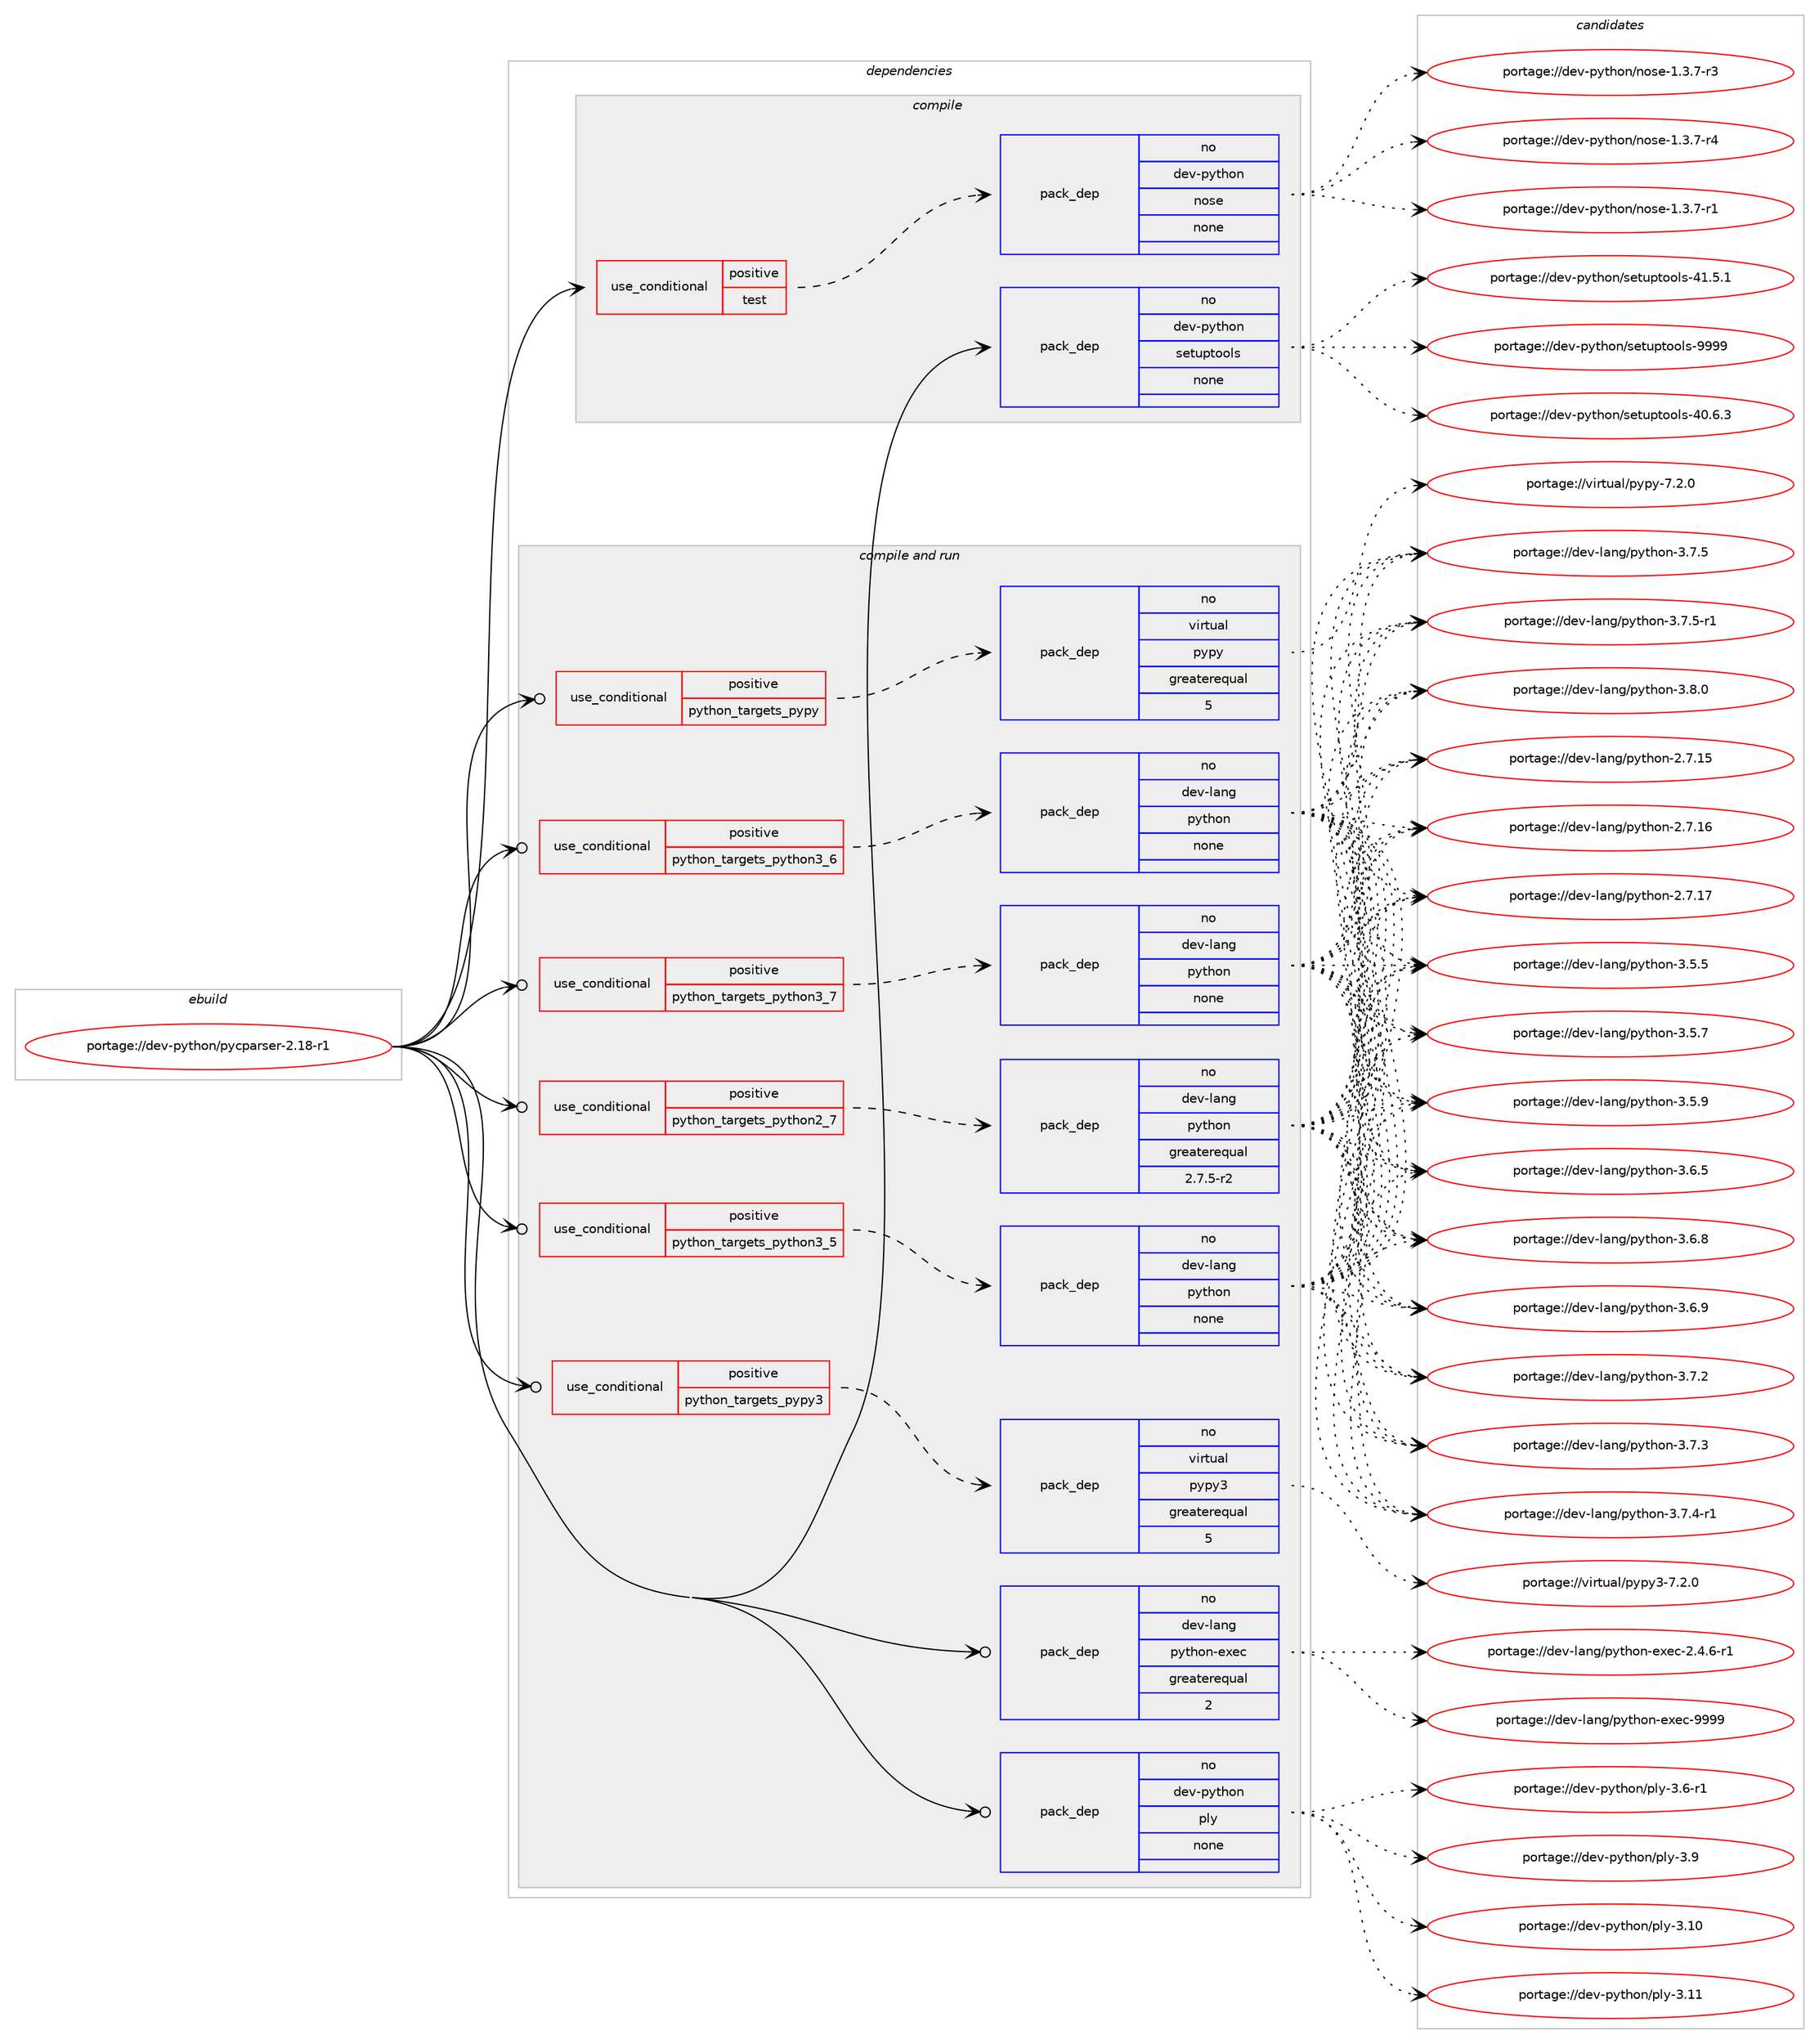 digraph prolog {

# *************
# Graph options
# *************

newrank=true;
concentrate=true;
compound=true;
graph [rankdir=LR,fontname=Helvetica,fontsize=10,ranksep=1.5];#, ranksep=2.5, nodesep=0.2];
edge  [arrowhead=vee];
node  [fontname=Helvetica,fontsize=10];

# **********
# The ebuild
# **********

subgraph cluster_leftcol {
color=gray;
rank=same;
label=<<i>ebuild</i>>;
id [label="portage://dev-python/pycparser-2.18-r1", color=red, width=4, href="../dev-python/pycparser-2.18-r1.svg"];
}

# ****************
# The dependencies
# ****************

subgraph cluster_midcol {
color=gray;
label=<<i>dependencies</i>>;
subgraph cluster_compile {
fillcolor="#eeeeee";
style=filled;
label=<<i>compile</i>>;
subgraph cond34926 {
dependency160122 [label=<<TABLE BORDER="0" CELLBORDER="1" CELLSPACING="0" CELLPADDING="4"><TR><TD ROWSPAN="3" CELLPADDING="10">use_conditional</TD></TR><TR><TD>positive</TD></TR><TR><TD>test</TD></TR></TABLE>>, shape=none, color=red];
subgraph pack121821 {
dependency160123 [label=<<TABLE BORDER="0" CELLBORDER="1" CELLSPACING="0" CELLPADDING="4" WIDTH="220"><TR><TD ROWSPAN="6" CELLPADDING="30">pack_dep</TD></TR><TR><TD WIDTH="110">no</TD></TR><TR><TD>dev-python</TD></TR><TR><TD>nose</TD></TR><TR><TD>none</TD></TR><TR><TD></TD></TR></TABLE>>, shape=none, color=blue];
}
dependency160122:e -> dependency160123:w [weight=20,style="dashed",arrowhead="vee"];
}
id:e -> dependency160122:w [weight=20,style="solid",arrowhead="vee"];
subgraph pack121822 {
dependency160124 [label=<<TABLE BORDER="0" CELLBORDER="1" CELLSPACING="0" CELLPADDING="4" WIDTH="220"><TR><TD ROWSPAN="6" CELLPADDING="30">pack_dep</TD></TR><TR><TD WIDTH="110">no</TD></TR><TR><TD>dev-python</TD></TR><TR><TD>setuptools</TD></TR><TR><TD>none</TD></TR><TR><TD></TD></TR></TABLE>>, shape=none, color=blue];
}
id:e -> dependency160124:w [weight=20,style="solid",arrowhead="vee"];
}
subgraph cluster_compileandrun {
fillcolor="#eeeeee";
style=filled;
label=<<i>compile and run</i>>;
subgraph cond34927 {
dependency160125 [label=<<TABLE BORDER="0" CELLBORDER="1" CELLSPACING="0" CELLPADDING="4"><TR><TD ROWSPAN="3" CELLPADDING="10">use_conditional</TD></TR><TR><TD>positive</TD></TR><TR><TD>python_targets_pypy</TD></TR></TABLE>>, shape=none, color=red];
subgraph pack121823 {
dependency160126 [label=<<TABLE BORDER="0" CELLBORDER="1" CELLSPACING="0" CELLPADDING="4" WIDTH="220"><TR><TD ROWSPAN="6" CELLPADDING="30">pack_dep</TD></TR><TR><TD WIDTH="110">no</TD></TR><TR><TD>virtual</TD></TR><TR><TD>pypy</TD></TR><TR><TD>greaterequal</TD></TR><TR><TD>5</TD></TR></TABLE>>, shape=none, color=blue];
}
dependency160125:e -> dependency160126:w [weight=20,style="dashed",arrowhead="vee"];
}
id:e -> dependency160125:w [weight=20,style="solid",arrowhead="odotvee"];
subgraph cond34928 {
dependency160127 [label=<<TABLE BORDER="0" CELLBORDER="1" CELLSPACING="0" CELLPADDING="4"><TR><TD ROWSPAN="3" CELLPADDING="10">use_conditional</TD></TR><TR><TD>positive</TD></TR><TR><TD>python_targets_pypy3</TD></TR></TABLE>>, shape=none, color=red];
subgraph pack121824 {
dependency160128 [label=<<TABLE BORDER="0" CELLBORDER="1" CELLSPACING="0" CELLPADDING="4" WIDTH="220"><TR><TD ROWSPAN="6" CELLPADDING="30">pack_dep</TD></TR><TR><TD WIDTH="110">no</TD></TR><TR><TD>virtual</TD></TR><TR><TD>pypy3</TD></TR><TR><TD>greaterequal</TD></TR><TR><TD>5</TD></TR></TABLE>>, shape=none, color=blue];
}
dependency160127:e -> dependency160128:w [weight=20,style="dashed",arrowhead="vee"];
}
id:e -> dependency160127:w [weight=20,style="solid",arrowhead="odotvee"];
subgraph cond34929 {
dependency160129 [label=<<TABLE BORDER="0" CELLBORDER="1" CELLSPACING="0" CELLPADDING="4"><TR><TD ROWSPAN="3" CELLPADDING="10">use_conditional</TD></TR><TR><TD>positive</TD></TR><TR><TD>python_targets_python2_7</TD></TR></TABLE>>, shape=none, color=red];
subgraph pack121825 {
dependency160130 [label=<<TABLE BORDER="0" CELLBORDER="1" CELLSPACING="0" CELLPADDING="4" WIDTH="220"><TR><TD ROWSPAN="6" CELLPADDING="30">pack_dep</TD></TR><TR><TD WIDTH="110">no</TD></TR><TR><TD>dev-lang</TD></TR><TR><TD>python</TD></TR><TR><TD>greaterequal</TD></TR><TR><TD>2.7.5-r2</TD></TR></TABLE>>, shape=none, color=blue];
}
dependency160129:e -> dependency160130:w [weight=20,style="dashed",arrowhead="vee"];
}
id:e -> dependency160129:w [weight=20,style="solid",arrowhead="odotvee"];
subgraph cond34930 {
dependency160131 [label=<<TABLE BORDER="0" CELLBORDER="1" CELLSPACING="0" CELLPADDING="4"><TR><TD ROWSPAN="3" CELLPADDING="10">use_conditional</TD></TR><TR><TD>positive</TD></TR><TR><TD>python_targets_python3_5</TD></TR></TABLE>>, shape=none, color=red];
subgraph pack121826 {
dependency160132 [label=<<TABLE BORDER="0" CELLBORDER="1" CELLSPACING="0" CELLPADDING="4" WIDTH="220"><TR><TD ROWSPAN="6" CELLPADDING="30">pack_dep</TD></TR><TR><TD WIDTH="110">no</TD></TR><TR><TD>dev-lang</TD></TR><TR><TD>python</TD></TR><TR><TD>none</TD></TR><TR><TD></TD></TR></TABLE>>, shape=none, color=blue];
}
dependency160131:e -> dependency160132:w [weight=20,style="dashed",arrowhead="vee"];
}
id:e -> dependency160131:w [weight=20,style="solid",arrowhead="odotvee"];
subgraph cond34931 {
dependency160133 [label=<<TABLE BORDER="0" CELLBORDER="1" CELLSPACING="0" CELLPADDING="4"><TR><TD ROWSPAN="3" CELLPADDING="10">use_conditional</TD></TR><TR><TD>positive</TD></TR><TR><TD>python_targets_python3_6</TD></TR></TABLE>>, shape=none, color=red];
subgraph pack121827 {
dependency160134 [label=<<TABLE BORDER="0" CELLBORDER="1" CELLSPACING="0" CELLPADDING="4" WIDTH="220"><TR><TD ROWSPAN="6" CELLPADDING="30">pack_dep</TD></TR><TR><TD WIDTH="110">no</TD></TR><TR><TD>dev-lang</TD></TR><TR><TD>python</TD></TR><TR><TD>none</TD></TR><TR><TD></TD></TR></TABLE>>, shape=none, color=blue];
}
dependency160133:e -> dependency160134:w [weight=20,style="dashed",arrowhead="vee"];
}
id:e -> dependency160133:w [weight=20,style="solid",arrowhead="odotvee"];
subgraph cond34932 {
dependency160135 [label=<<TABLE BORDER="0" CELLBORDER="1" CELLSPACING="0" CELLPADDING="4"><TR><TD ROWSPAN="3" CELLPADDING="10">use_conditional</TD></TR><TR><TD>positive</TD></TR><TR><TD>python_targets_python3_7</TD></TR></TABLE>>, shape=none, color=red];
subgraph pack121828 {
dependency160136 [label=<<TABLE BORDER="0" CELLBORDER="1" CELLSPACING="0" CELLPADDING="4" WIDTH="220"><TR><TD ROWSPAN="6" CELLPADDING="30">pack_dep</TD></TR><TR><TD WIDTH="110">no</TD></TR><TR><TD>dev-lang</TD></TR><TR><TD>python</TD></TR><TR><TD>none</TD></TR><TR><TD></TD></TR></TABLE>>, shape=none, color=blue];
}
dependency160135:e -> dependency160136:w [weight=20,style="dashed",arrowhead="vee"];
}
id:e -> dependency160135:w [weight=20,style="solid",arrowhead="odotvee"];
subgraph pack121829 {
dependency160137 [label=<<TABLE BORDER="0" CELLBORDER="1" CELLSPACING="0" CELLPADDING="4" WIDTH="220"><TR><TD ROWSPAN="6" CELLPADDING="30">pack_dep</TD></TR><TR><TD WIDTH="110">no</TD></TR><TR><TD>dev-lang</TD></TR><TR><TD>python-exec</TD></TR><TR><TD>greaterequal</TD></TR><TR><TD>2</TD></TR></TABLE>>, shape=none, color=blue];
}
id:e -> dependency160137:w [weight=20,style="solid",arrowhead="odotvee"];
subgraph pack121830 {
dependency160138 [label=<<TABLE BORDER="0" CELLBORDER="1" CELLSPACING="0" CELLPADDING="4" WIDTH="220"><TR><TD ROWSPAN="6" CELLPADDING="30">pack_dep</TD></TR><TR><TD WIDTH="110">no</TD></TR><TR><TD>dev-python</TD></TR><TR><TD>ply</TD></TR><TR><TD>none</TD></TR><TR><TD></TD></TR></TABLE>>, shape=none, color=blue];
}
id:e -> dependency160138:w [weight=20,style="solid",arrowhead="odotvee"];
}
subgraph cluster_run {
fillcolor="#eeeeee";
style=filled;
label=<<i>run</i>>;
}
}

# **************
# The candidates
# **************

subgraph cluster_choices {
rank=same;
color=gray;
label=<<i>candidates</i>>;

subgraph choice121821 {
color=black;
nodesep=1;
choiceportage10010111845112121116104111110471101111151014549465146554511449 [label="portage://dev-python/nose-1.3.7-r1", color=red, width=4,href="../dev-python/nose-1.3.7-r1.svg"];
choiceportage10010111845112121116104111110471101111151014549465146554511451 [label="portage://dev-python/nose-1.3.7-r3", color=red, width=4,href="../dev-python/nose-1.3.7-r3.svg"];
choiceportage10010111845112121116104111110471101111151014549465146554511452 [label="portage://dev-python/nose-1.3.7-r4", color=red, width=4,href="../dev-python/nose-1.3.7-r4.svg"];
dependency160123:e -> choiceportage10010111845112121116104111110471101111151014549465146554511449:w [style=dotted,weight="100"];
dependency160123:e -> choiceportage10010111845112121116104111110471101111151014549465146554511451:w [style=dotted,weight="100"];
dependency160123:e -> choiceportage10010111845112121116104111110471101111151014549465146554511452:w [style=dotted,weight="100"];
}
subgraph choice121822 {
color=black;
nodesep=1;
choiceportage100101118451121211161041111104711510111611711211611111110811545524846544651 [label="portage://dev-python/setuptools-40.6.3", color=red, width=4,href="../dev-python/setuptools-40.6.3.svg"];
choiceportage100101118451121211161041111104711510111611711211611111110811545524946534649 [label="portage://dev-python/setuptools-41.5.1", color=red, width=4,href="../dev-python/setuptools-41.5.1.svg"];
choiceportage10010111845112121116104111110471151011161171121161111111081154557575757 [label="portage://dev-python/setuptools-9999", color=red, width=4,href="../dev-python/setuptools-9999.svg"];
dependency160124:e -> choiceportage100101118451121211161041111104711510111611711211611111110811545524846544651:w [style=dotted,weight="100"];
dependency160124:e -> choiceportage100101118451121211161041111104711510111611711211611111110811545524946534649:w [style=dotted,weight="100"];
dependency160124:e -> choiceportage10010111845112121116104111110471151011161171121161111111081154557575757:w [style=dotted,weight="100"];
}
subgraph choice121823 {
color=black;
nodesep=1;
choiceportage1181051141161179710847112121112121455546504648 [label="portage://virtual/pypy-7.2.0", color=red, width=4,href="../virtual/pypy-7.2.0.svg"];
dependency160126:e -> choiceportage1181051141161179710847112121112121455546504648:w [style=dotted,weight="100"];
}
subgraph choice121824 {
color=black;
nodesep=1;
choiceportage118105114116117971084711212111212151455546504648 [label="portage://virtual/pypy3-7.2.0", color=red, width=4,href="../virtual/pypy3-7.2.0.svg"];
dependency160128:e -> choiceportage118105114116117971084711212111212151455546504648:w [style=dotted,weight="100"];
}
subgraph choice121825 {
color=black;
nodesep=1;
choiceportage10010111845108971101034711212111610411111045504655464953 [label="portage://dev-lang/python-2.7.15", color=red, width=4,href="../dev-lang/python-2.7.15.svg"];
choiceportage10010111845108971101034711212111610411111045504655464954 [label="portage://dev-lang/python-2.7.16", color=red, width=4,href="../dev-lang/python-2.7.16.svg"];
choiceportage10010111845108971101034711212111610411111045504655464955 [label="portage://dev-lang/python-2.7.17", color=red, width=4,href="../dev-lang/python-2.7.17.svg"];
choiceportage100101118451089711010347112121116104111110455146534653 [label="portage://dev-lang/python-3.5.5", color=red, width=4,href="../dev-lang/python-3.5.5.svg"];
choiceportage100101118451089711010347112121116104111110455146534655 [label="portage://dev-lang/python-3.5.7", color=red, width=4,href="../dev-lang/python-3.5.7.svg"];
choiceportage100101118451089711010347112121116104111110455146534657 [label="portage://dev-lang/python-3.5.9", color=red, width=4,href="../dev-lang/python-3.5.9.svg"];
choiceportage100101118451089711010347112121116104111110455146544653 [label="portage://dev-lang/python-3.6.5", color=red, width=4,href="../dev-lang/python-3.6.5.svg"];
choiceportage100101118451089711010347112121116104111110455146544656 [label="portage://dev-lang/python-3.6.8", color=red, width=4,href="../dev-lang/python-3.6.8.svg"];
choiceportage100101118451089711010347112121116104111110455146544657 [label="portage://dev-lang/python-3.6.9", color=red, width=4,href="../dev-lang/python-3.6.9.svg"];
choiceportage100101118451089711010347112121116104111110455146554650 [label="portage://dev-lang/python-3.7.2", color=red, width=4,href="../dev-lang/python-3.7.2.svg"];
choiceportage100101118451089711010347112121116104111110455146554651 [label="portage://dev-lang/python-3.7.3", color=red, width=4,href="../dev-lang/python-3.7.3.svg"];
choiceportage1001011184510897110103471121211161041111104551465546524511449 [label="portage://dev-lang/python-3.7.4-r1", color=red, width=4,href="../dev-lang/python-3.7.4-r1.svg"];
choiceportage100101118451089711010347112121116104111110455146554653 [label="portage://dev-lang/python-3.7.5", color=red, width=4,href="../dev-lang/python-3.7.5.svg"];
choiceportage1001011184510897110103471121211161041111104551465546534511449 [label="portage://dev-lang/python-3.7.5-r1", color=red, width=4,href="../dev-lang/python-3.7.5-r1.svg"];
choiceportage100101118451089711010347112121116104111110455146564648 [label="portage://dev-lang/python-3.8.0", color=red, width=4,href="../dev-lang/python-3.8.0.svg"];
dependency160130:e -> choiceportage10010111845108971101034711212111610411111045504655464953:w [style=dotted,weight="100"];
dependency160130:e -> choiceportage10010111845108971101034711212111610411111045504655464954:w [style=dotted,weight="100"];
dependency160130:e -> choiceportage10010111845108971101034711212111610411111045504655464955:w [style=dotted,weight="100"];
dependency160130:e -> choiceportage100101118451089711010347112121116104111110455146534653:w [style=dotted,weight="100"];
dependency160130:e -> choiceportage100101118451089711010347112121116104111110455146534655:w [style=dotted,weight="100"];
dependency160130:e -> choiceportage100101118451089711010347112121116104111110455146534657:w [style=dotted,weight="100"];
dependency160130:e -> choiceportage100101118451089711010347112121116104111110455146544653:w [style=dotted,weight="100"];
dependency160130:e -> choiceportage100101118451089711010347112121116104111110455146544656:w [style=dotted,weight="100"];
dependency160130:e -> choiceportage100101118451089711010347112121116104111110455146544657:w [style=dotted,weight="100"];
dependency160130:e -> choiceportage100101118451089711010347112121116104111110455146554650:w [style=dotted,weight="100"];
dependency160130:e -> choiceportage100101118451089711010347112121116104111110455146554651:w [style=dotted,weight="100"];
dependency160130:e -> choiceportage1001011184510897110103471121211161041111104551465546524511449:w [style=dotted,weight="100"];
dependency160130:e -> choiceportage100101118451089711010347112121116104111110455146554653:w [style=dotted,weight="100"];
dependency160130:e -> choiceportage1001011184510897110103471121211161041111104551465546534511449:w [style=dotted,weight="100"];
dependency160130:e -> choiceportage100101118451089711010347112121116104111110455146564648:w [style=dotted,weight="100"];
}
subgraph choice121826 {
color=black;
nodesep=1;
choiceportage10010111845108971101034711212111610411111045504655464953 [label="portage://dev-lang/python-2.7.15", color=red, width=4,href="../dev-lang/python-2.7.15.svg"];
choiceportage10010111845108971101034711212111610411111045504655464954 [label="portage://dev-lang/python-2.7.16", color=red, width=4,href="../dev-lang/python-2.7.16.svg"];
choiceportage10010111845108971101034711212111610411111045504655464955 [label="portage://dev-lang/python-2.7.17", color=red, width=4,href="../dev-lang/python-2.7.17.svg"];
choiceportage100101118451089711010347112121116104111110455146534653 [label="portage://dev-lang/python-3.5.5", color=red, width=4,href="../dev-lang/python-3.5.5.svg"];
choiceportage100101118451089711010347112121116104111110455146534655 [label="portage://dev-lang/python-3.5.7", color=red, width=4,href="../dev-lang/python-3.5.7.svg"];
choiceportage100101118451089711010347112121116104111110455146534657 [label="portage://dev-lang/python-3.5.9", color=red, width=4,href="../dev-lang/python-3.5.9.svg"];
choiceportage100101118451089711010347112121116104111110455146544653 [label="portage://dev-lang/python-3.6.5", color=red, width=4,href="../dev-lang/python-3.6.5.svg"];
choiceportage100101118451089711010347112121116104111110455146544656 [label="portage://dev-lang/python-3.6.8", color=red, width=4,href="../dev-lang/python-3.6.8.svg"];
choiceportage100101118451089711010347112121116104111110455146544657 [label="portage://dev-lang/python-3.6.9", color=red, width=4,href="../dev-lang/python-3.6.9.svg"];
choiceportage100101118451089711010347112121116104111110455146554650 [label="portage://dev-lang/python-3.7.2", color=red, width=4,href="../dev-lang/python-3.7.2.svg"];
choiceportage100101118451089711010347112121116104111110455146554651 [label="portage://dev-lang/python-3.7.3", color=red, width=4,href="../dev-lang/python-3.7.3.svg"];
choiceportage1001011184510897110103471121211161041111104551465546524511449 [label="portage://dev-lang/python-3.7.4-r1", color=red, width=4,href="../dev-lang/python-3.7.4-r1.svg"];
choiceportage100101118451089711010347112121116104111110455146554653 [label="portage://dev-lang/python-3.7.5", color=red, width=4,href="../dev-lang/python-3.7.5.svg"];
choiceportage1001011184510897110103471121211161041111104551465546534511449 [label="portage://dev-lang/python-3.7.5-r1", color=red, width=4,href="../dev-lang/python-3.7.5-r1.svg"];
choiceportage100101118451089711010347112121116104111110455146564648 [label="portage://dev-lang/python-3.8.0", color=red, width=4,href="../dev-lang/python-3.8.0.svg"];
dependency160132:e -> choiceportage10010111845108971101034711212111610411111045504655464953:w [style=dotted,weight="100"];
dependency160132:e -> choiceportage10010111845108971101034711212111610411111045504655464954:w [style=dotted,weight="100"];
dependency160132:e -> choiceportage10010111845108971101034711212111610411111045504655464955:w [style=dotted,weight="100"];
dependency160132:e -> choiceportage100101118451089711010347112121116104111110455146534653:w [style=dotted,weight="100"];
dependency160132:e -> choiceportage100101118451089711010347112121116104111110455146534655:w [style=dotted,weight="100"];
dependency160132:e -> choiceportage100101118451089711010347112121116104111110455146534657:w [style=dotted,weight="100"];
dependency160132:e -> choiceportage100101118451089711010347112121116104111110455146544653:w [style=dotted,weight="100"];
dependency160132:e -> choiceportage100101118451089711010347112121116104111110455146544656:w [style=dotted,weight="100"];
dependency160132:e -> choiceportage100101118451089711010347112121116104111110455146544657:w [style=dotted,weight="100"];
dependency160132:e -> choiceportage100101118451089711010347112121116104111110455146554650:w [style=dotted,weight="100"];
dependency160132:e -> choiceportage100101118451089711010347112121116104111110455146554651:w [style=dotted,weight="100"];
dependency160132:e -> choiceportage1001011184510897110103471121211161041111104551465546524511449:w [style=dotted,weight="100"];
dependency160132:e -> choiceportage100101118451089711010347112121116104111110455146554653:w [style=dotted,weight="100"];
dependency160132:e -> choiceportage1001011184510897110103471121211161041111104551465546534511449:w [style=dotted,weight="100"];
dependency160132:e -> choiceportage100101118451089711010347112121116104111110455146564648:w [style=dotted,weight="100"];
}
subgraph choice121827 {
color=black;
nodesep=1;
choiceportage10010111845108971101034711212111610411111045504655464953 [label="portage://dev-lang/python-2.7.15", color=red, width=4,href="../dev-lang/python-2.7.15.svg"];
choiceportage10010111845108971101034711212111610411111045504655464954 [label="portage://dev-lang/python-2.7.16", color=red, width=4,href="../dev-lang/python-2.7.16.svg"];
choiceportage10010111845108971101034711212111610411111045504655464955 [label="portage://dev-lang/python-2.7.17", color=red, width=4,href="../dev-lang/python-2.7.17.svg"];
choiceportage100101118451089711010347112121116104111110455146534653 [label="portage://dev-lang/python-3.5.5", color=red, width=4,href="../dev-lang/python-3.5.5.svg"];
choiceportage100101118451089711010347112121116104111110455146534655 [label="portage://dev-lang/python-3.5.7", color=red, width=4,href="../dev-lang/python-3.5.7.svg"];
choiceportage100101118451089711010347112121116104111110455146534657 [label="portage://dev-lang/python-3.5.9", color=red, width=4,href="../dev-lang/python-3.5.9.svg"];
choiceportage100101118451089711010347112121116104111110455146544653 [label="portage://dev-lang/python-3.6.5", color=red, width=4,href="../dev-lang/python-3.6.5.svg"];
choiceportage100101118451089711010347112121116104111110455146544656 [label="portage://dev-lang/python-3.6.8", color=red, width=4,href="../dev-lang/python-3.6.8.svg"];
choiceportage100101118451089711010347112121116104111110455146544657 [label="portage://dev-lang/python-3.6.9", color=red, width=4,href="../dev-lang/python-3.6.9.svg"];
choiceportage100101118451089711010347112121116104111110455146554650 [label="portage://dev-lang/python-3.7.2", color=red, width=4,href="../dev-lang/python-3.7.2.svg"];
choiceportage100101118451089711010347112121116104111110455146554651 [label="portage://dev-lang/python-3.7.3", color=red, width=4,href="../dev-lang/python-3.7.3.svg"];
choiceportage1001011184510897110103471121211161041111104551465546524511449 [label="portage://dev-lang/python-3.7.4-r1", color=red, width=4,href="../dev-lang/python-3.7.4-r1.svg"];
choiceportage100101118451089711010347112121116104111110455146554653 [label="portage://dev-lang/python-3.7.5", color=red, width=4,href="../dev-lang/python-3.7.5.svg"];
choiceportage1001011184510897110103471121211161041111104551465546534511449 [label="portage://dev-lang/python-3.7.5-r1", color=red, width=4,href="../dev-lang/python-3.7.5-r1.svg"];
choiceportage100101118451089711010347112121116104111110455146564648 [label="portage://dev-lang/python-3.8.0", color=red, width=4,href="../dev-lang/python-3.8.0.svg"];
dependency160134:e -> choiceportage10010111845108971101034711212111610411111045504655464953:w [style=dotted,weight="100"];
dependency160134:e -> choiceportage10010111845108971101034711212111610411111045504655464954:w [style=dotted,weight="100"];
dependency160134:e -> choiceportage10010111845108971101034711212111610411111045504655464955:w [style=dotted,weight="100"];
dependency160134:e -> choiceportage100101118451089711010347112121116104111110455146534653:w [style=dotted,weight="100"];
dependency160134:e -> choiceportage100101118451089711010347112121116104111110455146534655:w [style=dotted,weight="100"];
dependency160134:e -> choiceportage100101118451089711010347112121116104111110455146534657:w [style=dotted,weight="100"];
dependency160134:e -> choiceportage100101118451089711010347112121116104111110455146544653:w [style=dotted,weight="100"];
dependency160134:e -> choiceportage100101118451089711010347112121116104111110455146544656:w [style=dotted,weight="100"];
dependency160134:e -> choiceportage100101118451089711010347112121116104111110455146544657:w [style=dotted,weight="100"];
dependency160134:e -> choiceportage100101118451089711010347112121116104111110455146554650:w [style=dotted,weight="100"];
dependency160134:e -> choiceportage100101118451089711010347112121116104111110455146554651:w [style=dotted,weight="100"];
dependency160134:e -> choiceportage1001011184510897110103471121211161041111104551465546524511449:w [style=dotted,weight="100"];
dependency160134:e -> choiceportage100101118451089711010347112121116104111110455146554653:w [style=dotted,weight="100"];
dependency160134:e -> choiceportage1001011184510897110103471121211161041111104551465546534511449:w [style=dotted,weight="100"];
dependency160134:e -> choiceportage100101118451089711010347112121116104111110455146564648:w [style=dotted,weight="100"];
}
subgraph choice121828 {
color=black;
nodesep=1;
choiceportage10010111845108971101034711212111610411111045504655464953 [label="portage://dev-lang/python-2.7.15", color=red, width=4,href="../dev-lang/python-2.7.15.svg"];
choiceportage10010111845108971101034711212111610411111045504655464954 [label="portage://dev-lang/python-2.7.16", color=red, width=4,href="../dev-lang/python-2.7.16.svg"];
choiceportage10010111845108971101034711212111610411111045504655464955 [label="portage://dev-lang/python-2.7.17", color=red, width=4,href="../dev-lang/python-2.7.17.svg"];
choiceportage100101118451089711010347112121116104111110455146534653 [label="portage://dev-lang/python-3.5.5", color=red, width=4,href="../dev-lang/python-3.5.5.svg"];
choiceportage100101118451089711010347112121116104111110455146534655 [label="portage://dev-lang/python-3.5.7", color=red, width=4,href="../dev-lang/python-3.5.7.svg"];
choiceportage100101118451089711010347112121116104111110455146534657 [label="portage://dev-lang/python-3.5.9", color=red, width=4,href="../dev-lang/python-3.5.9.svg"];
choiceportage100101118451089711010347112121116104111110455146544653 [label="portage://dev-lang/python-3.6.5", color=red, width=4,href="../dev-lang/python-3.6.5.svg"];
choiceportage100101118451089711010347112121116104111110455146544656 [label="portage://dev-lang/python-3.6.8", color=red, width=4,href="../dev-lang/python-3.6.8.svg"];
choiceportage100101118451089711010347112121116104111110455146544657 [label="portage://dev-lang/python-3.6.9", color=red, width=4,href="../dev-lang/python-3.6.9.svg"];
choiceportage100101118451089711010347112121116104111110455146554650 [label="portage://dev-lang/python-3.7.2", color=red, width=4,href="../dev-lang/python-3.7.2.svg"];
choiceportage100101118451089711010347112121116104111110455146554651 [label="portage://dev-lang/python-3.7.3", color=red, width=4,href="../dev-lang/python-3.7.3.svg"];
choiceportage1001011184510897110103471121211161041111104551465546524511449 [label="portage://dev-lang/python-3.7.4-r1", color=red, width=4,href="../dev-lang/python-3.7.4-r1.svg"];
choiceportage100101118451089711010347112121116104111110455146554653 [label="portage://dev-lang/python-3.7.5", color=red, width=4,href="../dev-lang/python-3.7.5.svg"];
choiceportage1001011184510897110103471121211161041111104551465546534511449 [label="portage://dev-lang/python-3.7.5-r1", color=red, width=4,href="../dev-lang/python-3.7.5-r1.svg"];
choiceportage100101118451089711010347112121116104111110455146564648 [label="portage://dev-lang/python-3.8.0", color=red, width=4,href="../dev-lang/python-3.8.0.svg"];
dependency160136:e -> choiceportage10010111845108971101034711212111610411111045504655464953:w [style=dotted,weight="100"];
dependency160136:e -> choiceportage10010111845108971101034711212111610411111045504655464954:w [style=dotted,weight="100"];
dependency160136:e -> choiceportage10010111845108971101034711212111610411111045504655464955:w [style=dotted,weight="100"];
dependency160136:e -> choiceportage100101118451089711010347112121116104111110455146534653:w [style=dotted,weight="100"];
dependency160136:e -> choiceportage100101118451089711010347112121116104111110455146534655:w [style=dotted,weight="100"];
dependency160136:e -> choiceportage100101118451089711010347112121116104111110455146534657:w [style=dotted,weight="100"];
dependency160136:e -> choiceportage100101118451089711010347112121116104111110455146544653:w [style=dotted,weight="100"];
dependency160136:e -> choiceportage100101118451089711010347112121116104111110455146544656:w [style=dotted,weight="100"];
dependency160136:e -> choiceportage100101118451089711010347112121116104111110455146544657:w [style=dotted,weight="100"];
dependency160136:e -> choiceportage100101118451089711010347112121116104111110455146554650:w [style=dotted,weight="100"];
dependency160136:e -> choiceportage100101118451089711010347112121116104111110455146554651:w [style=dotted,weight="100"];
dependency160136:e -> choiceportage1001011184510897110103471121211161041111104551465546524511449:w [style=dotted,weight="100"];
dependency160136:e -> choiceportage100101118451089711010347112121116104111110455146554653:w [style=dotted,weight="100"];
dependency160136:e -> choiceportage1001011184510897110103471121211161041111104551465546534511449:w [style=dotted,weight="100"];
dependency160136:e -> choiceportage100101118451089711010347112121116104111110455146564648:w [style=dotted,weight="100"];
}
subgraph choice121829 {
color=black;
nodesep=1;
choiceportage10010111845108971101034711212111610411111045101120101994550465246544511449 [label="portage://dev-lang/python-exec-2.4.6-r1", color=red, width=4,href="../dev-lang/python-exec-2.4.6-r1.svg"];
choiceportage10010111845108971101034711212111610411111045101120101994557575757 [label="portage://dev-lang/python-exec-9999", color=red, width=4,href="../dev-lang/python-exec-9999.svg"];
dependency160137:e -> choiceportage10010111845108971101034711212111610411111045101120101994550465246544511449:w [style=dotted,weight="100"];
dependency160137:e -> choiceportage10010111845108971101034711212111610411111045101120101994557575757:w [style=dotted,weight="100"];
}
subgraph choice121830 {
color=black;
nodesep=1;
choiceportage10010111845112121116104111110471121081214551464948 [label="portage://dev-python/ply-3.10", color=red, width=4,href="../dev-python/ply-3.10.svg"];
choiceportage10010111845112121116104111110471121081214551464949 [label="portage://dev-python/ply-3.11", color=red, width=4,href="../dev-python/ply-3.11.svg"];
choiceportage1001011184511212111610411111047112108121455146544511449 [label="portage://dev-python/ply-3.6-r1", color=red, width=4,href="../dev-python/ply-3.6-r1.svg"];
choiceportage100101118451121211161041111104711210812145514657 [label="portage://dev-python/ply-3.9", color=red, width=4,href="../dev-python/ply-3.9.svg"];
dependency160138:e -> choiceportage10010111845112121116104111110471121081214551464948:w [style=dotted,weight="100"];
dependency160138:e -> choiceportage10010111845112121116104111110471121081214551464949:w [style=dotted,weight="100"];
dependency160138:e -> choiceportage1001011184511212111610411111047112108121455146544511449:w [style=dotted,weight="100"];
dependency160138:e -> choiceportage100101118451121211161041111104711210812145514657:w [style=dotted,weight="100"];
}
}

}
